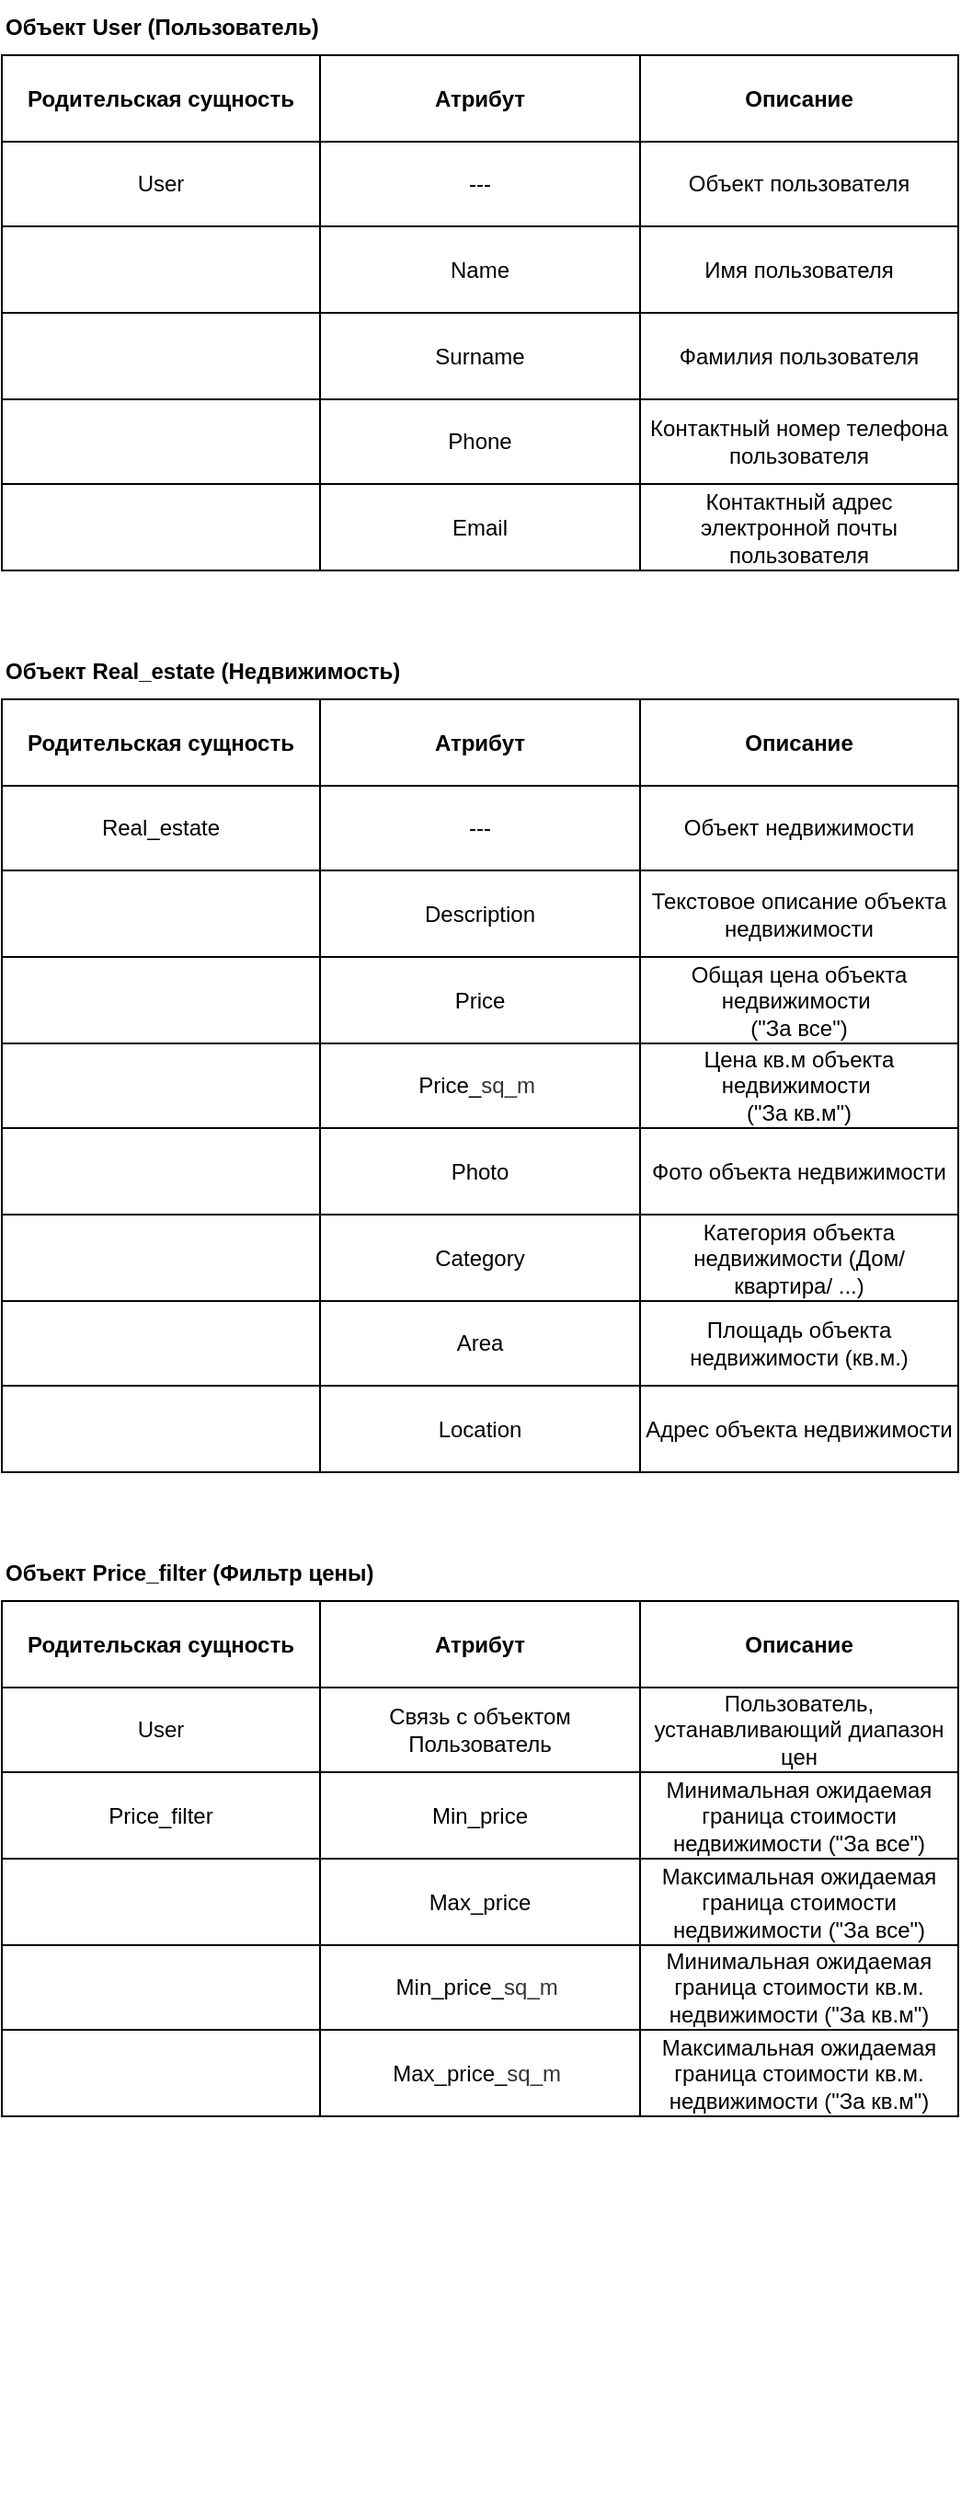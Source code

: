 <mxfile version="24.7.17">
  <diagram name="Страница — 1" id="6dKcLjjxsjvN5Ayz9n6f">
    <mxGraphModel dx="1036" dy="614" grid="1" gridSize="10" guides="1" tooltips="1" connect="1" arrows="1" fold="1" page="1" pageScale="1" pageWidth="827" pageHeight="1169" math="0" shadow="0">
      <root>
        <mxCell id="0" />
        <mxCell id="1" parent="0" />
        <mxCell id="OhsWGD3y-2vGc2H0MwbR-51" value="" style="childLayout=tableLayout;recursiveResize=0;shadow=0;fillColor=none;" parent="1" vertex="1">
          <mxGeometry x="160" y="690" width="520" height="140" as="geometry" />
        </mxCell>
        <mxCell id="OhsWGD3y-2vGc2H0MwbR-52" value="" style="shape=tableRow;horizontal=0;startSize=0;swimlaneHead=0;swimlaneBody=0;top=0;left=0;bottom=0;right=0;dropTarget=0;collapsible=0;recursiveResize=0;expand=0;fontStyle=0;fillColor=none;strokeColor=inherit;" parent="OhsWGD3y-2vGc2H0MwbR-51" vertex="1">
          <mxGeometry width="520" height="47" as="geometry" />
        </mxCell>
        <mxCell id="OhsWGD3y-2vGc2H0MwbR-53" value="&lt;b&gt;Родительская сущность&lt;/b&gt;" style="connectable=0;recursiveResize=0;strokeColor=inherit;fillColor=none;align=center;whiteSpace=wrap;html=1;" parent="OhsWGD3y-2vGc2H0MwbR-52" vertex="1">
          <mxGeometry width="173" height="47" as="geometry">
            <mxRectangle width="173" height="47" as="alternateBounds" />
          </mxGeometry>
        </mxCell>
        <mxCell id="OhsWGD3y-2vGc2H0MwbR-54" value="&lt;b&gt;Атрибут&lt;/b&gt;" style="connectable=0;recursiveResize=0;strokeColor=inherit;fillColor=none;align=center;whiteSpace=wrap;html=1;" parent="OhsWGD3y-2vGc2H0MwbR-52" vertex="1">
          <mxGeometry x="173" width="174" height="47" as="geometry">
            <mxRectangle width="174" height="47" as="alternateBounds" />
          </mxGeometry>
        </mxCell>
        <mxCell id="OhsWGD3y-2vGc2H0MwbR-55" value="&lt;b&gt;Описание&lt;/b&gt;" style="connectable=0;recursiveResize=0;strokeColor=inherit;fillColor=none;align=center;whiteSpace=wrap;html=1;" parent="OhsWGD3y-2vGc2H0MwbR-52" vertex="1">
          <mxGeometry x="347" width="173" height="47" as="geometry">
            <mxRectangle width="173" height="47" as="alternateBounds" />
          </mxGeometry>
        </mxCell>
        <mxCell id="OhsWGD3y-2vGc2H0MwbR-56" style="shape=tableRow;horizontal=0;startSize=0;swimlaneHead=0;swimlaneBody=0;top=0;left=0;bottom=0;right=0;dropTarget=0;collapsible=0;recursiveResize=0;expand=0;fontStyle=0;fillColor=none;strokeColor=inherit;" parent="OhsWGD3y-2vGc2H0MwbR-51" vertex="1">
          <mxGeometry y="47" width="520" height="46" as="geometry" />
        </mxCell>
        <mxCell id="OhsWGD3y-2vGc2H0MwbR-57" value="User" style="connectable=0;recursiveResize=0;strokeColor=inherit;fillColor=none;align=center;whiteSpace=wrap;html=1;" parent="OhsWGD3y-2vGc2H0MwbR-56" vertex="1">
          <mxGeometry width="173" height="46" as="geometry">
            <mxRectangle width="173" height="46" as="alternateBounds" />
          </mxGeometry>
        </mxCell>
        <mxCell id="OhsWGD3y-2vGc2H0MwbR-58" value="---" style="connectable=0;recursiveResize=0;strokeColor=inherit;fillColor=none;align=center;whiteSpace=wrap;html=1;" parent="OhsWGD3y-2vGc2H0MwbR-56" vertex="1">
          <mxGeometry x="173" width="174" height="46" as="geometry">
            <mxRectangle width="174" height="46" as="alternateBounds" />
          </mxGeometry>
        </mxCell>
        <mxCell id="OhsWGD3y-2vGc2H0MwbR-59" value="Объект пользователя" style="connectable=0;recursiveResize=0;strokeColor=inherit;fillColor=none;align=center;whiteSpace=wrap;html=1;" parent="OhsWGD3y-2vGc2H0MwbR-56" vertex="1">
          <mxGeometry x="347" width="173" height="46" as="geometry">
            <mxRectangle width="173" height="46" as="alternateBounds" />
          </mxGeometry>
        </mxCell>
        <mxCell id="OhsWGD3y-2vGc2H0MwbR-60" style="shape=tableRow;horizontal=0;startSize=0;swimlaneHead=0;swimlaneBody=0;top=0;left=0;bottom=0;right=0;dropTarget=0;collapsible=0;recursiveResize=0;expand=0;fontStyle=0;fillColor=none;strokeColor=inherit;" parent="OhsWGD3y-2vGc2H0MwbR-51" vertex="1">
          <mxGeometry y="93" width="520" height="47" as="geometry" />
        </mxCell>
        <mxCell id="OhsWGD3y-2vGc2H0MwbR-61" value="" style="connectable=0;recursiveResize=0;strokeColor=inherit;fillColor=none;align=center;whiteSpace=wrap;html=1;" parent="OhsWGD3y-2vGc2H0MwbR-60" vertex="1">
          <mxGeometry width="173" height="47" as="geometry">
            <mxRectangle width="173" height="47" as="alternateBounds" />
          </mxGeometry>
        </mxCell>
        <mxCell id="OhsWGD3y-2vGc2H0MwbR-62" value="Name" style="connectable=0;recursiveResize=0;strokeColor=inherit;fillColor=none;align=center;whiteSpace=wrap;html=1;" parent="OhsWGD3y-2vGc2H0MwbR-60" vertex="1">
          <mxGeometry x="173" width="174" height="47" as="geometry">
            <mxRectangle width="174" height="47" as="alternateBounds" />
          </mxGeometry>
        </mxCell>
        <mxCell id="OhsWGD3y-2vGc2H0MwbR-63" value="Имя пользователя" style="connectable=0;recursiveResize=0;strokeColor=inherit;fillColor=none;align=center;whiteSpace=wrap;html=1;" parent="OhsWGD3y-2vGc2H0MwbR-60" vertex="1">
          <mxGeometry x="347" width="173" height="47" as="geometry">
            <mxRectangle width="173" height="47" as="alternateBounds" />
          </mxGeometry>
        </mxCell>
        <mxCell id="OhsWGD3y-2vGc2H0MwbR-64" value="Объект User (Пользователь)" style="text;html=1;align=left;verticalAlign=middle;resizable=0;points=[];autosize=1;strokeColor=none;fillColor=none;fontStyle=1" parent="1" vertex="1">
          <mxGeometry x="160" y="660" width="180" height="30" as="geometry" />
        </mxCell>
        <mxCell id="OhsWGD3y-2vGc2H0MwbR-65" value="" style="childLayout=tableLayout;recursiveResize=0;shadow=0;fillColor=none;" parent="1" vertex="1">
          <mxGeometry x="160" y="830" width="520" height="140" as="geometry" />
        </mxCell>
        <mxCell id="OhsWGD3y-2vGc2H0MwbR-66" value="" style="shape=tableRow;horizontal=0;startSize=0;swimlaneHead=0;swimlaneBody=0;top=0;left=0;bottom=0;right=0;dropTarget=0;collapsible=0;recursiveResize=0;expand=0;fontStyle=0;fillColor=none;strokeColor=inherit;" parent="OhsWGD3y-2vGc2H0MwbR-65" vertex="1">
          <mxGeometry width="520" height="47" as="geometry" />
        </mxCell>
        <mxCell id="OhsWGD3y-2vGc2H0MwbR-67" value="" style="connectable=0;recursiveResize=0;strokeColor=inherit;fillColor=none;align=center;whiteSpace=wrap;html=1;" parent="OhsWGD3y-2vGc2H0MwbR-66" vertex="1">
          <mxGeometry width="173" height="47" as="geometry">
            <mxRectangle width="173" height="47" as="alternateBounds" />
          </mxGeometry>
        </mxCell>
        <mxCell id="OhsWGD3y-2vGc2H0MwbR-68" value="Surname" style="connectable=0;recursiveResize=0;strokeColor=inherit;fillColor=none;align=center;whiteSpace=wrap;html=1;" parent="OhsWGD3y-2vGc2H0MwbR-66" vertex="1">
          <mxGeometry x="173" width="174" height="47" as="geometry">
            <mxRectangle width="174" height="47" as="alternateBounds" />
          </mxGeometry>
        </mxCell>
        <mxCell id="OhsWGD3y-2vGc2H0MwbR-69" value="Фамилия пользователя" style="connectable=0;recursiveResize=0;strokeColor=inherit;fillColor=none;align=center;whiteSpace=wrap;html=1;" parent="OhsWGD3y-2vGc2H0MwbR-66" vertex="1">
          <mxGeometry x="347" width="173" height="47" as="geometry">
            <mxRectangle width="173" height="47" as="alternateBounds" />
          </mxGeometry>
        </mxCell>
        <mxCell id="OhsWGD3y-2vGc2H0MwbR-70" style="shape=tableRow;horizontal=0;startSize=0;swimlaneHead=0;swimlaneBody=0;top=0;left=0;bottom=0;right=0;dropTarget=0;collapsible=0;recursiveResize=0;expand=0;fontStyle=0;fillColor=none;strokeColor=inherit;" parent="OhsWGD3y-2vGc2H0MwbR-65" vertex="1">
          <mxGeometry y="47" width="520" height="46" as="geometry" />
        </mxCell>
        <mxCell id="OhsWGD3y-2vGc2H0MwbR-71" value="" style="connectable=0;recursiveResize=0;strokeColor=inherit;fillColor=none;align=center;whiteSpace=wrap;html=1;" parent="OhsWGD3y-2vGc2H0MwbR-70" vertex="1">
          <mxGeometry width="173" height="46" as="geometry">
            <mxRectangle width="173" height="46" as="alternateBounds" />
          </mxGeometry>
        </mxCell>
        <mxCell id="OhsWGD3y-2vGc2H0MwbR-72" value="Phone" style="connectable=0;recursiveResize=0;strokeColor=inherit;fillColor=none;align=center;whiteSpace=wrap;html=1;" parent="OhsWGD3y-2vGc2H0MwbR-70" vertex="1">
          <mxGeometry x="173" width="174" height="46" as="geometry">
            <mxRectangle width="174" height="46" as="alternateBounds" />
          </mxGeometry>
        </mxCell>
        <mxCell id="OhsWGD3y-2vGc2H0MwbR-73" value="Контактный номер телефона пользователя" style="connectable=0;recursiveResize=0;strokeColor=inherit;fillColor=none;align=center;whiteSpace=wrap;html=1;" parent="OhsWGD3y-2vGc2H0MwbR-70" vertex="1">
          <mxGeometry x="347" width="173" height="46" as="geometry">
            <mxRectangle width="173" height="46" as="alternateBounds" />
          </mxGeometry>
        </mxCell>
        <mxCell id="OhsWGD3y-2vGc2H0MwbR-74" style="shape=tableRow;horizontal=0;startSize=0;swimlaneHead=0;swimlaneBody=0;top=0;left=0;bottom=0;right=0;dropTarget=0;collapsible=0;recursiveResize=0;expand=0;fontStyle=0;fillColor=none;strokeColor=inherit;" parent="OhsWGD3y-2vGc2H0MwbR-65" vertex="1">
          <mxGeometry y="93" width="520" height="47" as="geometry" />
        </mxCell>
        <mxCell id="OhsWGD3y-2vGc2H0MwbR-75" value="" style="connectable=0;recursiveResize=0;strokeColor=inherit;fillColor=none;align=center;whiteSpace=wrap;html=1;" parent="OhsWGD3y-2vGc2H0MwbR-74" vertex="1">
          <mxGeometry width="173" height="47" as="geometry">
            <mxRectangle width="173" height="47" as="alternateBounds" />
          </mxGeometry>
        </mxCell>
        <mxCell id="OhsWGD3y-2vGc2H0MwbR-76" value="Email" style="connectable=0;recursiveResize=0;strokeColor=inherit;fillColor=none;align=center;whiteSpace=wrap;html=1;" parent="OhsWGD3y-2vGc2H0MwbR-74" vertex="1">
          <mxGeometry x="173" width="174" height="47" as="geometry">
            <mxRectangle width="174" height="47" as="alternateBounds" />
          </mxGeometry>
        </mxCell>
        <mxCell id="OhsWGD3y-2vGc2H0MwbR-77" value="Контактный адрес электронной почты пользователя" style="connectable=0;recursiveResize=0;strokeColor=inherit;fillColor=none;align=center;whiteSpace=wrap;html=1;" parent="OhsWGD3y-2vGc2H0MwbR-74" vertex="1">
          <mxGeometry x="347" width="173" height="47" as="geometry">
            <mxRectangle width="173" height="47" as="alternateBounds" />
          </mxGeometry>
        </mxCell>
        <mxCell id="-_8xSM2bTVe2GGrsesYv-1" value="" style="childLayout=tableLayout;recursiveResize=0;shadow=0;fillColor=none;" parent="1" vertex="1">
          <mxGeometry x="160" y="1040" width="520" height="140" as="geometry" />
        </mxCell>
        <mxCell id="-_8xSM2bTVe2GGrsesYv-2" value="" style="shape=tableRow;horizontal=0;startSize=0;swimlaneHead=0;swimlaneBody=0;top=0;left=0;bottom=0;right=0;dropTarget=0;collapsible=0;recursiveResize=0;expand=0;fontStyle=0;fillColor=none;strokeColor=inherit;" parent="-_8xSM2bTVe2GGrsesYv-1" vertex="1">
          <mxGeometry width="520" height="47" as="geometry" />
        </mxCell>
        <mxCell id="-_8xSM2bTVe2GGrsesYv-3" value="&lt;b&gt;Родительская сущность&lt;/b&gt;" style="connectable=0;recursiveResize=0;strokeColor=inherit;fillColor=none;align=center;whiteSpace=wrap;html=1;" parent="-_8xSM2bTVe2GGrsesYv-2" vertex="1">
          <mxGeometry width="173" height="47" as="geometry">
            <mxRectangle width="173" height="47" as="alternateBounds" />
          </mxGeometry>
        </mxCell>
        <mxCell id="-_8xSM2bTVe2GGrsesYv-4" value="&lt;b&gt;Атрибут&lt;/b&gt;" style="connectable=0;recursiveResize=0;strokeColor=inherit;fillColor=none;align=center;whiteSpace=wrap;html=1;" parent="-_8xSM2bTVe2GGrsesYv-2" vertex="1">
          <mxGeometry x="173" width="174" height="47" as="geometry">
            <mxRectangle width="174" height="47" as="alternateBounds" />
          </mxGeometry>
        </mxCell>
        <mxCell id="-_8xSM2bTVe2GGrsesYv-5" value="&lt;b&gt;Описание&lt;/b&gt;" style="connectable=0;recursiveResize=0;strokeColor=inherit;fillColor=none;align=center;whiteSpace=wrap;html=1;" parent="-_8xSM2bTVe2GGrsesYv-2" vertex="1">
          <mxGeometry x="347" width="173" height="47" as="geometry">
            <mxRectangle width="173" height="47" as="alternateBounds" />
          </mxGeometry>
        </mxCell>
        <mxCell id="-_8xSM2bTVe2GGrsesYv-6" style="shape=tableRow;horizontal=0;startSize=0;swimlaneHead=0;swimlaneBody=0;top=0;left=0;bottom=0;right=0;dropTarget=0;collapsible=0;recursiveResize=0;expand=0;fontStyle=0;fillColor=none;strokeColor=inherit;" parent="-_8xSM2bTVe2GGrsesYv-1" vertex="1">
          <mxGeometry y="47" width="520" height="46" as="geometry" />
        </mxCell>
        <mxCell id="-_8xSM2bTVe2GGrsesYv-7" value="Real_estate" style="connectable=0;recursiveResize=0;strokeColor=inherit;fillColor=none;align=center;whiteSpace=wrap;html=1;" parent="-_8xSM2bTVe2GGrsesYv-6" vertex="1">
          <mxGeometry width="173" height="46" as="geometry">
            <mxRectangle width="173" height="46" as="alternateBounds" />
          </mxGeometry>
        </mxCell>
        <mxCell id="-_8xSM2bTVe2GGrsesYv-8" value="---" style="connectable=0;recursiveResize=0;strokeColor=inherit;fillColor=none;align=center;whiteSpace=wrap;html=1;" parent="-_8xSM2bTVe2GGrsesYv-6" vertex="1">
          <mxGeometry x="173" width="174" height="46" as="geometry">
            <mxRectangle width="174" height="46" as="alternateBounds" />
          </mxGeometry>
        </mxCell>
        <mxCell id="-_8xSM2bTVe2GGrsesYv-9" value="Объект недвижимости" style="connectable=0;recursiveResize=0;strokeColor=inherit;fillColor=none;align=center;whiteSpace=wrap;html=1;" parent="-_8xSM2bTVe2GGrsesYv-6" vertex="1">
          <mxGeometry x="347" width="173" height="46" as="geometry">
            <mxRectangle width="173" height="46" as="alternateBounds" />
          </mxGeometry>
        </mxCell>
        <mxCell id="-_8xSM2bTVe2GGrsesYv-10" style="shape=tableRow;horizontal=0;startSize=0;swimlaneHead=0;swimlaneBody=0;top=0;left=0;bottom=0;right=0;dropTarget=0;collapsible=0;recursiveResize=0;expand=0;fontStyle=0;fillColor=none;strokeColor=inherit;" parent="-_8xSM2bTVe2GGrsesYv-1" vertex="1">
          <mxGeometry y="93" width="520" height="47" as="geometry" />
        </mxCell>
        <mxCell id="-_8xSM2bTVe2GGrsesYv-11" value="" style="connectable=0;recursiveResize=0;strokeColor=inherit;fillColor=none;align=center;whiteSpace=wrap;html=1;" parent="-_8xSM2bTVe2GGrsesYv-10" vertex="1">
          <mxGeometry width="173" height="47" as="geometry">
            <mxRectangle width="173" height="47" as="alternateBounds" />
          </mxGeometry>
        </mxCell>
        <mxCell id="-_8xSM2bTVe2GGrsesYv-12" value="Description" style="connectable=0;recursiveResize=0;strokeColor=inherit;fillColor=none;align=center;whiteSpace=wrap;html=1;" parent="-_8xSM2bTVe2GGrsesYv-10" vertex="1">
          <mxGeometry x="173" width="174" height="47" as="geometry">
            <mxRectangle width="174" height="47" as="alternateBounds" />
          </mxGeometry>
        </mxCell>
        <mxCell id="-_8xSM2bTVe2GGrsesYv-13" value="Текстовое описание объекта недвижимости" style="connectable=0;recursiveResize=0;strokeColor=inherit;fillColor=none;align=center;whiteSpace=wrap;html=1;" parent="-_8xSM2bTVe2GGrsesYv-10" vertex="1">
          <mxGeometry x="347" width="173" height="47" as="geometry">
            <mxRectangle width="173" height="47" as="alternateBounds" />
          </mxGeometry>
        </mxCell>
        <mxCell id="-_8xSM2bTVe2GGrsesYv-14" value="Объект Real_estate (Недвижимость)" style="text;html=1;align=left;verticalAlign=middle;resizable=0;points=[];autosize=1;strokeColor=none;fillColor=none;fontStyle=1" parent="1" vertex="1">
          <mxGeometry x="160" y="1010" width="230" height="30" as="geometry" />
        </mxCell>
        <mxCell id="-_8xSM2bTVe2GGrsesYv-15" value="" style="childLayout=tableLayout;recursiveResize=0;shadow=0;fillColor=none;" parent="1" vertex="1">
          <mxGeometry x="160" y="1180" width="520" height="140" as="geometry" />
        </mxCell>
        <mxCell id="-_8xSM2bTVe2GGrsesYv-16" value="" style="shape=tableRow;horizontal=0;startSize=0;swimlaneHead=0;swimlaneBody=0;top=0;left=0;bottom=0;right=0;dropTarget=0;collapsible=0;recursiveResize=0;expand=0;fontStyle=0;fillColor=none;strokeColor=inherit;" parent="-_8xSM2bTVe2GGrsesYv-15" vertex="1">
          <mxGeometry width="520" height="47" as="geometry" />
        </mxCell>
        <mxCell id="-_8xSM2bTVe2GGrsesYv-17" value="" style="connectable=0;recursiveResize=0;strokeColor=inherit;fillColor=none;align=center;whiteSpace=wrap;html=1;" parent="-_8xSM2bTVe2GGrsesYv-16" vertex="1">
          <mxGeometry width="173" height="47" as="geometry">
            <mxRectangle width="173" height="47" as="alternateBounds" />
          </mxGeometry>
        </mxCell>
        <mxCell id="-_8xSM2bTVe2GGrsesYv-18" value="Price" style="connectable=0;recursiveResize=0;strokeColor=inherit;fillColor=none;align=center;whiteSpace=wrap;html=1;" parent="-_8xSM2bTVe2GGrsesYv-16" vertex="1">
          <mxGeometry x="173" width="174" height="47" as="geometry">
            <mxRectangle width="174" height="47" as="alternateBounds" />
          </mxGeometry>
        </mxCell>
        <mxCell id="-_8xSM2bTVe2GGrsesYv-19" value="Общая цена объекта недвижимости&amp;nbsp;&lt;div&gt;(&quot;За все&quot;)&lt;/div&gt;" style="connectable=0;recursiveResize=0;strokeColor=inherit;fillColor=none;align=center;whiteSpace=wrap;html=1;" parent="-_8xSM2bTVe2GGrsesYv-16" vertex="1">
          <mxGeometry x="347" width="173" height="47" as="geometry">
            <mxRectangle width="173" height="47" as="alternateBounds" />
          </mxGeometry>
        </mxCell>
        <mxCell id="-_8xSM2bTVe2GGrsesYv-20" style="shape=tableRow;horizontal=0;startSize=0;swimlaneHead=0;swimlaneBody=0;top=0;left=0;bottom=0;right=0;dropTarget=0;collapsible=0;recursiveResize=0;expand=0;fontStyle=0;fillColor=none;strokeColor=inherit;" parent="-_8xSM2bTVe2GGrsesYv-15" vertex="1">
          <mxGeometry y="47" width="520" height="46" as="geometry" />
        </mxCell>
        <mxCell id="-_8xSM2bTVe2GGrsesYv-21" value="" style="connectable=0;recursiveResize=0;strokeColor=inherit;fillColor=none;align=center;whiteSpace=wrap;html=1;" parent="-_8xSM2bTVe2GGrsesYv-20" vertex="1">
          <mxGeometry width="173" height="46" as="geometry">
            <mxRectangle width="173" height="46" as="alternateBounds" />
          </mxGeometry>
        </mxCell>
        <mxCell id="-_8xSM2bTVe2GGrsesYv-22" value="&lt;div style=&quot;text-align: start;&quot;&gt;&lt;span style=&quot;background-color: initial;&quot;&gt;Price_&lt;/span&gt;&lt;font color=&quot;#333333&quot;&gt;&lt;span style=&quot;background-color: rgb(255, 255, 255);&quot;&gt;sq_m&lt;/span&gt;&lt;/font&gt;&lt;span style=&quot;background-color: initial;&quot;&gt;&amp;nbsp;&lt;/span&gt;&lt;/div&gt;" style="connectable=0;recursiveResize=0;strokeColor=inherit;fillColor=none;align=center;whiteSpace=wrap;html=1;" parent="-_8xSM2bTVe2GGrsesYv-20" vertex="1">
          <mxGeometry x="173" width="174" height="46" as="geometry">
            <mxRectangle width="174" height="46" as="alternateBounds" />
          </mxGeometry>
        </mxCell>
        <mxCell id="-_8xSM2bTVe2GGrsesYv-23" value="Цена кв.м объекта недвижимости&amp;nbsp;&lt;div&gt;(&quot;За кв.м&quot;)&lt;/div&gt;" style="connectable=0;recursiveResize=0;strokeColor=inherit;fillColor=none;align=center;whiteSpace=wrap;html=1;" parent="-_8xSM2bTVe2GGrsesYv-20" vertex="1">
          <mxGeometry x="347" width="173" height="46" as="geometry">
            <mxRectangle width="173" height="46" as="alternateBounds" />
          </mxGeometry>
        </mxCell>
        <mxCell id="-_8xSM2bTVe2GGrsesYv-24" style="shape=tableRow;horizontal=0;startSize=0;swimlaneHead=0;swimlaneBody=0;top=0;left=0;bottom=0;right=0;dropTarget=0;collapsible=0;recursiveResize=0;expand=0;fontStyle=0;fillColor=none;strokeColor=inherit;" parent="-_8xSM2bTVe2GGrsesYv-15" vertex="1">
          <mxGeometry y="93" width="520" height="47" as="geometry" />
        </mxCell>
        <mxCell id="-_8xSM2bTVe2GGrsesYv-25" value="" style="connectable=0;recursiveResize=0;strokeColor=inherit;fillColor=none;align=center;whiteSpace=wrap;html=1;" parent="-_8xSM2bTVe2GGrsesYv-24" vertex="1">
          <mxGeometry width="173" height="47" as="geometry">
            <mxRectangle width="173" height="47" as="alternateBounds" />
          </mxGeometry>
        </mxCell>
        <mxCell id="-_8xSM2bTVe2GGrsesYv-26" value="Photo" style="connectable=0;recursiveResize=0;strokeColor=inherit;fillColor=none;align=center;whiteSpace=wrap;html=1;" parent="-_8xSM2bTVe2GGrsesYv-24" vertex="1">
          <mxGeometry x="173" width="174" height="47" as="geometry">
            <mxRectangle width="174" height="47" as="alternateBounds" />
          </mxGeometry>
        </mxCell>
        <mxCell id="-_8xSM2bTVe2GGrsesYv-27" value="Фото объекта недвижимости" style="connectable=0;recursiveResize=0;strokeColor=inherit;fillColor=none;align=center;whiteSpace=wrap;html=1;" parent="-_8xSM2bTVe2GGrsesYv-24" vertex="1">
          <mxGeometry x="347" width="173" height="47" as="geometry">
            <mxRectangle width="173" height="47" as="alternateBounds" />
          </mxGeometry>
        </mxCell>
        <mxCell id="-_8xSM2bTVe2GGrsesYv-41" value="Объект Price_filter (Фильтр цены)" style="text;html=1;align=left;verticalAlign=middle;resizable=0;points=[];autosize=1;strokeColor=none;fillColor=none;fontStyle=1" parent="1" vertex="1">
          <mxGeometry x="160" y="1500" width="210" height="30" as="geometry" />
        </mxCell>
        <mxCell id="-_8xSM2bTVe2GGrsesYv-28" value="" style="childLayout=tableLayout;recursiveResize=0;shadow=0;fillColor=none;" parent="1" vertex="1">
          <mxGeometry x="160" y="1530" width="520" height="140" as="geometry" />
        </mxCell>
        <mxCell id="-_8xSM2bTVe2GGrsesYv-29" value="" style="shape=tableRow;horizontal=0;startSize=0;swimlaneHead=0;swimlaneBody=0;top=0;left=0;bottom=0;right=0;dropTarget=0;collapsible=0;recursiveResize=0;expand=0;fontStyle=0;fillColor=none;strokeColor=inherit;" parent="-_8xSM2bTVe2GGrsesYv-28" vertex="1">
          <mxGeometry width="520" height="47" as="geometry" />
        </mxCell>
        <mxCell id="-_8xSM2bTVe2GGrsesYv-30" value="&lt;b&gt;Родительская сущность&lt;/b&gt;" style="connectable=0;recursiveResize=0;strokeColor=inherit;fillColor=none;align=center;whiteSpace=wrap;html=1;" parent="-_8xSM2bTVe2GGrsesYv-29" vertex="1">
          <mxGeometry width="173" height="47" as="geometry">
            <mxRectangle width="173" height="47" as="alternateBounds" />
          </mxGeometry>
        </mxCell>
        <mxCell id="-_8xSM2bTVe2GGrsesYv-31" value="&lt;b&gt;Атрибут&lt;/b&gt;" style="connectable=0;recursiveResize=0;strokeColor=inherit;fillColor=none;align=center;whiteSpace=wrap;html=1;" parent="-_8xSM2bTVe2GGrsesYv-29" vertex="1">
          <mxGeometry x="173" width="174" height="47" as="geometry">
            <mxRectangle width="174" height="47" as="alternateBounds" />
          </mxGeometry>
        </mxCell>
        <mxCell id="-_8xSM2bTVe2GGrsesYv-32" value="&lt;b&gt;Описание&lt;/b&gt;" style="connectable=0;recursiveResize=0;strokeColor=inherit;fillColor=none;align=center;whiteSpace=wrap;html=1;" parent="-_8xSM2bTVe2GGrsesYv-29" vertex="1">
          <mxGeometry x="347" width="173" height="47" as="geometry">
            <mxRectangle width="173" height="47" as="alternateBounds" />
          </mxGeometry>
        </mxCell>
        <mxCell id="-_8xSM2bTVe2GGrsesYv-33" style="shape=tableRow;horizontal=0;startSize=0;swimlaneHead=0;swimlaneBody=0;top=0;left=0;bottom=0;right=0;dropTarget=0;collapsible=0;recursiveResize=0;expand=0;fontStyle=0;fillColor=none;strokeColor=inherit;" parent="-_8xSM2bTVe2GGrsesYv-28" vertex="1">
          <mxGeometry y="47" width="520" height="46" as="geometry" />
        </mxCell>
        <mxCell id="-_8xSM2bTVe2GGrsesYv-34" value="User" style="connectable=0;recursiveResize=0;strokeColor=inherit;fillColor=none;align=center;whiteSpace=wrap;html=1;" parent="-_8xSM2bTVe2GGrsesYv-33" vertex="1">
          <mxGeometry width="173" height="46" as="geometry">
            <mxRectangle width="173" height="46" as="alternateBounds" />
          </mxGeometry>
        </mxCell>
        <mxCell id="-_8xSM2bTVe2GGrsesYv-35" value="Связь с объектом Пользователь" style="connectable=0;recursiveResize=0;strokeColor=inherit;fillColor=none;align=center;whiteSpace=wrap;html=1;" parent="-_8xSM2bTVe2GGrsesYv-33" vertex="1">
          <mxGeometry x="173" width="174" height="46" as="geometry">
            <mxRectangle width="174" height="46" as="alternateBounds" />
          </mxGeometry>
        </mxCell>
        <mxCell id="-_8xSM2bTVe2GGrsesYv-36" value="Пользователь, устанавливающий диапазон цен" style="connectable=0;recursiveResize=0;strokeColor=inherit;fillColor=none;align=center;whiteSpace=wrap;html=1;" parent="-_8xSM2bTVe2GGrsesYv-33" vertex="1">
          <mxGeometry x="347" width="173" height="46" as="geometry">
            <mxRectangle width="173" height="46" as="alternateBounds" />
          </mxGeometry>
        </mxCell>
        <mxCell id="-_8xSM2bTVe2GGrsesYv-37" style="shape=tableRow;horizontal=0;startSize=0;swimlaneHead=0;swimlaneBody=0;top=0;left=0;bottom=0;right=0;dropTarget=0;collapsible=0;recursiveResize=0;expand=0;fontStyle=0;fillColor=none;strokeColor=inherit;" parent="-_8xSM2bTVe2GGrsesYv-28" vertex="1">
          <mxGeometry y="93" width="520" height="47" as="geometry" />
        </mxCell>
        <mxCell id="-_8xSM2bTVe2GGrsesYv-38" value="Price_filter" style="connectable=0;recursiveResize=0;strokeColor=inherit;fillColor=none;align=center;whiteSpace=wrap;html=1;" parent="-_8xSM2bTVe2GGrsesYv-37" vertex="1">
          <mxGeometry width="173" height="47" as="geometry">
            <mxRectangle width="173" height="47" as="alternateBounds" />
          </mxGeometry>
        </mxCell>
        <mxCell id="-_8xSM2bTVe2GGrsesYv-39" value="Min_price" style="connectable=0;recursiveResize=0;strokeColor=inherit;fillColor=none;align=center;whiteSpace=wrap;html=1;" parent="-_8xSM2bTVe2GGrsesYv-37" vertex="1">
          <mxGeometry x="173" width="174" height="47" as="geometry">
            <mxRectangle width="174" height="47" as="alternateBounds" />
          </mxGeometry>
        </mxCell>
        <mxCell id="-_8xSM2bTVe2GGrsesYv-40" value="Минимальная ожидаемая граница стоимости недвижимости&amp;nbsp;&lt;span style=&quot;background-color: initial;&quot;&gt;(&quot;За все&quot;)&lt;/span&gt;" style="connectable=0;recursiveResize=0;strokeColor=inherit;fillColor=none;align=center;whiteSpace=wrap;html=1;" parent="-_8xSM2bTVe2GGrsesYv-37" vertex="1">
          <mxGeometry x="347" width="173" height="47" as="geometry">
            <mxRectangle width="173" height="47" as="alternateBounds" />
          </mxGeometry>
        </mxCell>
        <mxCell id="l0QcBsjx6Cfjp8KnzXEa-27" value="" style="childLayout=tableLayout;recursiveResize=0;shadow=0;fillColor=none;" parent="1" vertex="1">
          <mxGeometry x="160" y="1670" width="520" height="140" as="geometry" />
        </mxCell>
        <mxCell id="l0QcBsjx6Cfjp8KnzXEa-28" value="" style="shape=tableRow;horizontal=0;startSize=0;swimlaneHead=0;swimlaneBody=0;top=0;left=0;bottom=0;right=0;dropTarget=0;collapsible=0;recursiveResize=0;expand=0;fontStyle=0;fillColor=none;strokeColor=inherit;" parent="l0QcBsjx6Cfjp8KnzXEa-27" vertex="1">
          <mxGeometry width="520" height="47" as="geometry" />
        </mxCell>
        <mxCell id="l0QcBsjx6Cfjp8KnzXEa-29" value="" style="connectable=0;recursiveResize=0;strokeColor=inherit;fillColor=none;align=center;whiteSpace=wrap;html=1;" parent="l0QcBsjx6Cfjp8KnzXEa-28" vertex="1">
          <mxGeometry width="173" height="47" as="geometry">
            <mxRectangle width="173" height="47" as="alternateBounds" />
          </mxGeometry>
        </mxCell>
        <mxCell id="l0QcBsjx6Cfjp8KnzXEa-30" value="Max_price" style="connectable=0;recursiveResize=0;strokeColor=inherit;fillColor=none;align=center;whiteSpace=wrap;html=1;" parent="l0QcBsjx6Cfjp8KnzXEa-28" vertex="1">
          <mxGeometry x="173" width="174" height="47" as="geometry">
            <mxRectangle width="174" height="47" as="alternateBounds" />
          </mxGeometry>
        </mxCell>
        <mxCell id="l0QcBsjx6Cfjp8KnzXEa-31" value="Максимальная ожидаемая граница стоимости недвижимости&amp;nbsp;&lt;span style=&quot;background-color: initial;&quot;&gt;(&quot;За все&quot;)&lt;/span&gt;" style="connectable=0;recursiveResize=0;strokeColor=inherit;fillColor=none;align=center;whiteSpace=wrap;html=1;" parent="l0QcBsjx6Cfjp8KnzXEa-28" vertex="1">
          <mxGeometry x="347" width="173" height="47" as="geometry">
            <mxRectangle width="173" height="47" as="alternateBounds" />
          </mxGeometry>
        </mxCell>
        <mxCell id="l0QcBsjx6Cfjp8KnzXEa-32" style="shape=tableRow;horizontal=0;startSize=0;swimlaneHead=0;swimlaneBody=0;top=0;left=0;bottom=0;right=0;dropTarget=0;collapsible=0;recursiveResize=0;expand=0;fontStyle=0;fillColor=none;strokeColor=inherit;" parent="l0QcBsjx6Cfjp8KnzXEa-27" vertex="1">
          <mxGeometry y="47" width="520" height="46" as="geometry" />
        </mxCell>
        <mxCell id="l0QcBsjx6Cfjp8KnzXEa-33" value="" style="connectable=0;recursiveResize=0;strokeColor=inherit;fillColor=none;align=center;whiteSpace=wrap;html=1;" parent="l0QcBsjx6Cfjp8KnzXEa-32" vertex="1">
          <mxGeometry width="173" height="46" as="geometry">
            <mxRectangle width="173" height="46" as="alternateBounds" />
          </mxGeometry>
        </mxCell>
        <mxCell id="l0QcBsjx6Cfjp8KnzXEa-34" value="Min_price&lt;span style=&quot;text-align: start; background-color: initial;&quot;&gt;_&lt;/span&gt;&lt;font style=&quot;text-align: start;&quot; color=&quot;#333333&quot;&gt;&lt;span style=&quot;background-color: rgb(255, 255, 255);&quot;&gt;sq_m&lt;/span&gt;&lt;/font&gt;&lt;span style=&quot;text-align: start; background-color: initial;&quot;&gt;&amp;nbsp;&lt;/span&gt;" style="connectable=0;recursiveResize=0;strokeColor=inherit;fillColor=none;align=center;whiteSpace=wrap;html=1;" parent="l0QcBsjx6Cfjp8KnzXEa-32" vertex="1">
          <mxGeometry x="173" width="174" height="46" as="geometry">
            <mxRectangle width="174" height="46" as="alternateBounds" />
          </mxGeometry>
        </mxCell>
        <mxCell id="l0QcBsjx6Cfjp8KnzXEa-35" value="Минимальная ожидаемая граница стоимости кв.м. недвижимости (&quot;За кв.м&quot;)" style="connectable=0;recursiveResize=0;strokeColor=inherit;fillColor=none;align=center;whiteSpace=wrap;html=1;" parent="l0QcBsjx6Cfjp8KnzXEa-32" vertex="1">
          <mxGeometry x="347" width="173" height="46" as="geometry">
            <mxRectangle width="173" height="46" as="alternateBounds" />
          </mxGeometry>
        </mxCell>
        <mxCell id="l0QcBsjx6Cfjp8KnzXEa-36" style="shape=tableRow;horizontal=0;startSize=0;swimlaneHead=0;swimlaneBody=0;top=0;left=0;bottom=0;right=0;dropTarget=0;collapsible=0;recursiveResize=0;expand=0;fontStyle=0;fillColor=none;strokeColor=inherit;" parent="l0QcBsjx6Cfjp8KnzXEa-27" vertex="1">
          <mxGeometry y="93" width="520" height="47" as="geometry" />
        </mxCell>
        <mxCell id="l0QcBsjx6Cfjp8KnzXEa-37" value="" style="connectable=0;recursiveResize=0;strokeColor=inherit;fillColor=none;align=center;whiteSpace=wrap;html=1;" parent="l0QcBsjx6Cfjp8KnzXEa-36" vertex="1">
          <mxGeometry width="173" height="47" as="geometry">
            <mxRectangle width="173" height="47" as="alternateBounds" />
          </mxGeometry>
        </mxCell>
        <mxCell id="l0QcBsjx6Cfjp8KnzXEa-38" value="&lt;span style=&quot;text-align: start; background-color: initial;&quot;&gt;Max_price_&lt;/span&gt;&lt;font style=&quot;text-align: start;&quot; color=&quot;#333333&quot;&gt;&lt;span style=&quot;background-color: rgb(255, 255, 255);&quot;&gt;sq_m&lt;/span&gt;&lt;/font&gt;&lt;span style=&quot;text-align: start; background-color: initial;&quot;&gt;&amp;nbsp;&lt;/span&gt;" style="connectable=0;recursiveResize=0;strokeColor=inherit;fillColor=none;align=center;whiteSpace=wrap;html=1;" parent="l0QcBsjx6Cfjp8KnzXEa-36" vertex="1">
          <mxGeometry x="173" width="174" height="47" as="geometry">
            <mxRectangle width="174" height="47" as="alternateBounds" />
          </mxGeometry>
        </mxCell>
        <mxCell id="l0QcBsjx6Cfjp8KnzXEa-39" value="Максимальная ожидаемая граница стоимости кв.м. недвижимости (&quot;За кв.м&quot;)" style="connectable=0;recursiveResize=0;strokeColor=inherit;fillColor=none;align=center;whiteSpace=wrap;html=1;" parent="l0QcBsjx6Cfjp8KnzXEa-36" vertex="1">
          <mxGeometry x="347" width="173" height="47" as="geometry">
            <mxRectangle width="173" height="47" as="alternateBounds" />
          </mxGeometry>
        </mxCell>
        <mxCell id="l0QcBsjx6Cfjp8KnzXEa-1" value="" style="childLayout=tableLayout;recursiveResize=0;shadow=0;fillColor=none;" parent="1" vertex="1">
          <mxGeometry x="160" y="1320" width="520" height="140" as="geometry" />
        </mxCell>
        <mxCell id="l0QcBsjx6Cfjp8KnzXEa-2" value="" style="shape=tableRow;horizontal=0;startSize=0;swimlaneHead=0;swimlaneBody=0;top=0;left=0;bottom=0;right=0;dropTarget=0;collapsible=0;recursiveResize=0;expand=0;fontStyle=0;fillColor=none;strokeColor=inherit;" parent="l0QcBsjx6Cfjp8KnzXEa-1" vertex="1">
          <mxGeometry width="520" height="47" as="geometry" />
        </mxCell>
        <mxCell id="l0QcBsjx6Cfjp8KnzXEa-3" value="" style="connectable=0;recursiveResize=0;strokeColor=inherit;fillColor=none;align=center;whiteSpace=wrap;html=1;" parent="l0QcBsjx6Cfjp8KnzXEa-2" vertex="1">
          <mxGeometry width="173" height="47" as="geometry">
            <mxRectangle width="173" height="47" as="alternateBounds" />
          </mxGeometry>
        </mxCell>
        <mxCell id="l0QcBsjx6Cfjp8KnzXEa-4" value="Category" style="connectable=0;recursiveResize=0;strokeColor=inherit;fillColor=none;align=center;whiteSpace=wrap;html=1;" parent="l0QcBsjx6Cfjp8KnzXEa-2" vertex="1">
          <mxGeometry x="173" width="174" height="47" as="geometry">
            <mxRectangle width="174" height="47" as="alternateBounds" />
          </mxGeometry>
        </mxCell>
        <mxCell id="l0QcBsjx6Cfjp8KnzXEa-5" value="Категория объекта недвижимости (Дом/ квартира/ ...)" style="connectable=0;recursiveResize=0;strokeColor=inherit;fillColor=none;align=center;whiteSpace=wrap;html=1;" parent="l0QcBsjx6Cfjp8KnzXEa-2" vertex="1">
          <mxGeometry x="347" width="173" height="47" as="geometry">
            <mxRectangle width="173" height="47" as="alternateBounds" />
          </mxGeometry>
        </mxCell>
        <mxCell id="l0QcBsjx6Cfjp8KnzXEa-6" style="shape=tableRow;horizontal=0;startSize=0;swimlaneHead=0;swimlaneBody=0;top=0;left=0;bottom=0;right=0;dropTarget=0;collapsible=0;recursiveResize=0;expand=0;fontStyle=0;fillColor=none;strokeColor=inherit;" parent="l0QcBsjx6Cfjp8KnzXEa-1" vertex="1">
          <mxGeometry y="47" width="520" height="46" as="geometry" />
        </mxCell>
        <mxCell id="l0QcBsjx6Cfjp8KnzXEa-7" value="" style="connectable=0;recursiveResize=0;strokeColor=inherit;fillColor=none;align=center;whiteSpace=wrap;html=1;" parent="l0QcBsjx6Cfjp8KnzXEa-6" vertex="1">
          <mxGeometry width="173" height="46" as="geometry">
            <mxRectangle width="173" height="46" as="alternateBounds" />
          </mxGeometry>
        </mxCell>
        <mxCell id="l0QcBsjx6Cfjp8KnzXEa-8" value="Area" style="connectable=0;recursiveResize=0;strokeColor=inherit;fillColor=none;align=center;whiteSpace=wrap;html=1;" parent="l0QcBsjx6Cfjp8KnzXEa-6" vertex="1">
          <mxGeometry x="173" width="174" height="46" as="geometry">
            <mxRectangle width="174" height="46" as="alternateBounds" />
          </mxGeometry>
        </mxCell>
        <mxCell id="l0QcBsjx6Cfjp8KnzXEa-9" value="Площадь объекта недвижимости (кв.м.)" style="connectable=0;recursiveResize=0;strokeColor=inherit;fillColor=none;align=center;whiteSpace=wrap;html=1;" parent="l0QcBsjx6Cfjp8KnzXEa-6" vertex="1">
          <mxGeometry x="347" width="173" height="46" as="geometry">
            <mxRectangle width="173" height="46" as="alternateBounds" />
          </mxGeometry>
        </mxCell>
        <mxCell id="l0QcBsjx6Cfjp8KnzXEa-10" style="shape=tableRow;horizontal=0;startSize=0;swimlaneHead=0;swimlaneBody=0;top=0;left=0;bottom=0;right=0;dropTarget=0;collapsible=0;recursiveResize=0;expand=0;fontStyle=0;fillColor=none;strokeColor=inherit;" parent="l0QcBsjx6Cfjp8KnzXEa-1" vertex="1">
          <mxGeometry y="93" width="520" height="47" as="geometry" />
        </mxCell>
        <mxCell id="l0QcBsjx6Cfjp8KnzXEa-11" value="" style="connectable=0;recursiveResize=0;strokeColor=inherit;fillColor=none;align=center;whiteSpace=wrap;html=1;" parent="l0QcBsjx6Cfjp8KnzXEa-10" vertex="1">
          <mxGeometry width="173" height="47" as="geometry">
            <mxRectangle width="173" height="47" as="alternateBounds" />
          </mxGeometry>
        </mxCell>
        <mxCell id="l0QcBsjx6Cfjp8KnzXEa-12" value="Location" style="connectable=0;recursiveResize=0;strokeColor=inherit;fillColor=none;align=center;whiteSpace=wrap;html=1;" parent="l0QcBsjx6Cfjp8KnzXEa-10" vertex="1">
          <mxGeometry x="173" width="174" height="47" as="geometry">
            <mxRectangle width="174" height="47" as="alternateBounds" />
          </mxGeometry>
        </mxCell>
        <mxCell id="l0QcBsjx6Cfjp8KnzXEa-13" value="Адрес объекта недвижимости" style="connectable=0;recursiveResize=0;strokeColor=inherit;fillColor=none;align=center;whiteSpace=wrap;html=1;" parent="l0QcBsjx6Cfjp8KnzXEa-10" vertex="1">
          <mxGeometry x="347" width="173" height="47" as="geometry">
            <mxRectangle width="173" height="47" as="alternateBounds" />
          </mxGeometry>
        </mxCell>
        <mxCell id="l0QcBsjx6Cfjp8KnzXEa-94" style="shape=tableRow;horizontal=0;startSize=0;swimlaneHead=0;swimlaneBody=0;top=0;left=0;bottom=0;right=0;dropTarget=0;collapsible=0;recursiveResize=0;expand=0;fontStyle=0;fillColor=none;strokeColor=inherit;" parent="1" vertex="1">
          <mxGeometry x="160" y="1920" width="520" height="46" as="geometry" />
        </mxCell>
        <mxCell id="l0QcBsjx6Cfjp8KnzXEa-98" style="shape=tableRow;horizontal=0;startSize=0;swimlaneHead=0;swimlaneBody=0;top=0;left=0;bottom=0;right=0;dropTarget=0;collapsible=0;recursiveResize=0;expand=0;fontStyle=0;fillColor=none;strokeColor=inherit;" parent="1" vertex="1">
          <mxGeometry x="160" y="1960" width="520" height="57" as="geometry" />
        </mxCell>
      </root>
    </mxGraphModel>
  </diagram>
</mxfile>
